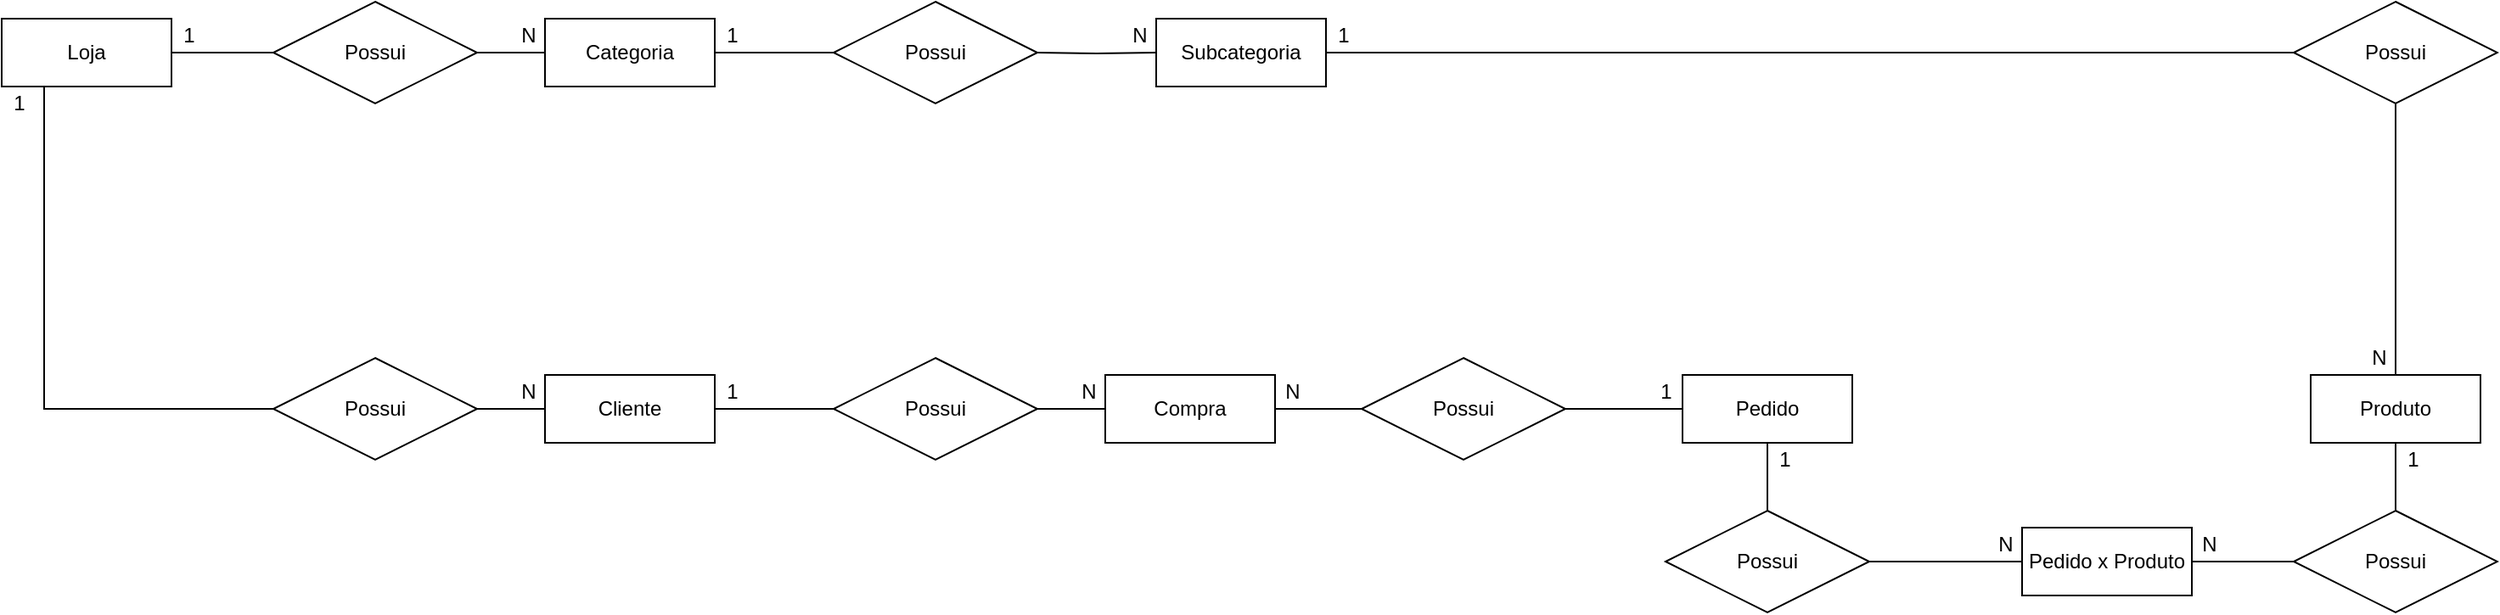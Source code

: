 <mxfile version="14.9.4" type="device"><diagram id="JZJcIjQvNCLj_idqZAKk" name="MER"><mxGraphModel dx="1108" dy="450" grid="1" gridSize="10" guides="1" tooltips="1" connect="1" arrows="1" fold="1" page="1" pageScale="1" pageWidth="827" pageHeight="1169" math="0" shadow="0"><root><mxCell id="0"/><mxCell id="1" parent="0"/><mxCell id="i6RQh2e0YbFXBPN1erNo-1" value="Loja" style="whiteSpace=wrap;html=1;align=center;" parent="1" vertex="1"><mxGeometry x="320" y="200" width="100" height="40" as="geometry"/></mxCell><mxCell id="i6RQh2e0YbFXBPN1erNo-5" value="" style="edgeStyle=orthogonalEdgeStyle;rounded=0;orthogonalLoop=1;jettySize=auto;html=1;endArrow=none;endFill=0;" parent="1" source="i6RQh2e0YbFXBPN1erNo-2" target="i6RQh2e0YbFXBPN1erNo-3" edge="1"><mxGeometry relative="1" as="geometry"/></mxCell><mxCell id="i6RQh2e0YbFXBPN1erNo-29" value="" style="edgeStyle=orthogonalEdgeStyle;rounded=0;orthogonalLoop=1;jettySize=auto;html=1;endArrow=none;endFill=0;" parent="1" source="i6RQh2e0YbFXBPN1erNo-2" target="i6RQh2e0YbFXBPN1erNo-3" edge="1"><mxGeometry relative="1" as="geometry"/></mxCell><mxCell id="i6RQh2e0YbFXBPN1erNo-2" value="Categoria" style="whiteSpace=wrap;html=1;align=center;" parent="1" vertex="1"><mxGeometry x="640" y="200" width="100" height="40" as="geometry"/></mxCell><mxCell id="i6RQh2e0YbFXBPN1erNo-4" value="" style="edgeStyle=orthogonalEdgeStyle;rounded=0;orthogonalLoop=1;jettySize=auto;html=1;endArrow=none;endFill=0;" parent="1" source="i6RQh2e0YbFXBPN1erNo-3" target="i6RQh2e0YbFXBPN1erNo-1" edge="1"><mxGeometry relative="1" as="geometry"/></mxCell><mxCell id="i6RQh2e0YbFXBPN1erNo-3" value="Possui" style="shape=rhombus;perimeter=rhombusPerimeter;whiteSpace=wrap;html=1;align=center;" parent="1" vertex="1"><mxGeometry x="480" y="190" width="120" height="60" as="geometry"/></mxCell><mxCell id="i6RQh2e0YbFXBPN1erNo-6" value="1" style="text;html=1;align=center;verticalAlign=middle;resizable=0;points=[];autosize=1;strokeColor=none;" parent="1" vertex="1"><mxGeometry x="420" y="200" width="20" height="20" as="geometry"/></mxCell><mxCell id="i6RQh2e0YbFXBPN1erNo-7" value="N" style="text;html=1;align=center;verticalAlign=middle;resizable=0;points=[];autosize=1;strokeColor=none;" parent="1" vertex="1"><mxGeometry x="620" y="200" width="20" height="20" as="geometry"/></mxCell><mxCell id="i6RQh2e0YbFXBPN1erNo-16" style="edgeStyle=orthogonalEdgeStyle;rounded=0;orthogonalLoop=1;jettySize=auto;html=1;entryX=0.25;entryY=1;entryDx=0;entryDy=0;endArrow=none;endFill=0;" parent="1" source="i6RQh2e0YbFXBPN1erNo-15" target="i6RQh2e0YbFXBPN1erNo-1" edge="1"><mxGeometry relative="1" as="geometry"/></mxCell><mxCell id="i6RQh2e0YbFXBPN1erNo-15" value="Possui" style="shape=rhombus;perimeter=rhombusPerimeter;whiteSpace=wrap;html=1;align=center;" parent="1" vertex="1"><mxGeometry x="480" y="400" width="120" height="60" as="geometry"/></mxCell><mxCell id="i6RQh2e0YbFXBPN1erNo-17" value="1" style="text;html=1;align=center;verticalAlign=middle;resizable=0;points=[];autosize=1;strokeColor=none;" parent="1" vertex="1"><mxGeometry x="320" y="240" width="20" height="20" as="geometry"/></mxCell><mxCell id="i6RQh2e0YbFXBPN1erNo-19" value="" style="edgeStyle=orthogonalEdgeStyle;rounded=0;orthogonalLoop=1;jettySize=auto;html=1;endArrow=none;endFill=0;" parent="1" source="i6RQh2e0YbFXBPN1erNo-18" target="i6RQh2e0YbFXBPN1erNo-15" edge="1"><mxGeometry relative="1" as="geometry"/></mxCell><mxCell id="i6RQh2e0YbFXBPN1erNo-18" value="Cliente" style="whiteSpace=wrap;html=1;align=center;" parent="1" vertex="1"><mxGeometry x="640" y="410" width="100" height="40" as="geometry"/></mxCell><mxCell id="i6RQh2e0YbFXBPN1erNo-20" value="N" style="text;html=1;align=center;verticalAlign=middle;resizable=0;points=[];autosize=1;strokeColor=none;" parent="1" vertex="1"><mxGeometry x="620" y="410" width="20" height="20" as="geometry"/></mxCell><mxCell id="i6RQh2e0YbFXBPN1erNo-27" value="" style="edgeStyle=orthogonalEdgeStyle;rounded=0;orthogonalLoop=1;jettySize=auto;html=1;endArrow=none;endFill=0;" parent="1" source="i6RQh2e0YbFXBPN1erNo-21" target="i6RQh2e0YbFXBPN1erNo-23" edge="1"><mxGeometry relative="1" as="geometry"/></mxCell><mxCell id="i6RQh2e0YbFXBPN1erNo-21" value="Compra" style="whiteSpace=wrap;html=1;align=center;" parent="1" vertex="1"><mxGeometry x="970" y="410" width="100" height="40" as="geometry"/></mxCell><mxCell id="i6RQh2e0YbFXBPN1erNo-25" value="" style="edgeStyle=orthogonalEdgeStyle;rounded=0;orthogonalLoop=1;jettySize=auto;html=1;endArrow=none;endFill=0;" parent="1" source="i6RQh2e0YbFXBPN1erNo-22" target="i6RQh2e0YbFXBPN1erNo-24" edge="1"><mxGeometry relative="1" as="geometry"/></mxCell><mxCell id="i6RQh2e0YbFXBPN1erNo-22" value="Pedido" style="whiteSpace=wrap;html=1;align=center;" parent="1" vertex="1"><mxGeometry x="1310" y="410" width="100" height="40" as="geometry"/></mxCell><mxCell id="i6RQh2e0YbFXBPN1erNo-28" value="" style="edgeStyle=orthogonalEdgeStyle;rounded=0;orthogonalLoop=1;jettySize=auto;html=1;endArrow=none;endFill=0;" parent="1" source="i6RQh2e0YbFXBPN1erNo-23" target="i6RQh2e0YbFXBPN1erNo-18" edge="1"><mxGeometry relative="1" as="geometry"/></mxCell><mxCell id="i6RQh2e0YbFXBPN1erNo-23" value="Possui" style="shape=rhombus;perimeter=rhombusPerimeter;whiteSpace=wrap;html=1;align=center;" parent="1" vertex="1"><mxGeometry x="810" y="400" width="120" height="60" as="geometry"/></mxCell><mxCell id="i6RQh2e0YbFXBPN1erNo-26" value="" style="edgeStyle=orthogonalEdgeStyle;rounded=0;orthogonalLoop=1;jettySize=auto;html=1;endArrow=none;endFill=0;" parent="1" source="i6RQh2e0YbFXBPN1erNo-24" target="i6RQh2e0YbFXBPN1erNo-21" edge="1"><mxGeometry relative="1" as="geometry"/></mxCell><mxCell id="i6RQh2e0YbFXBPN1erNo-24" value="Possui" style="shape=rhombus;perimeter=rhombusPerimeter;whiteSpace=wrap;html=1;align=center;" parent="1" vertex="1"><mxGeometry x="1121" y="400" width="120" height="60" as="geometry"/></mxCell><mxCell id="i6RQh2e0YbFXBPN1erNo-30" value="N" style="text;html=1;align=center;verticalAlign=middle;resizable=0;points=[];autosize=1;strokeColor=none;" parent="1" vertex="1"><mxGeometry x="950" y="410" width="20" height="20" as="geometry"/></mxCell><mxCell id="i6RQh2e0YbFXBPN1erNo-31" value="N" style="text;html=1;align=center;verticalAlign=middle;resizable=0;points=[];autosize=1;strokeColor=none;" parent="1" vertex="1"><mxGeometry x="1070" y="410" width="20" height="20" as="geometry"/></mxCell><mxCell id="i6RQh2e0YbFXBPN1erNo-32" value="1" style="text;html=1;align=center;verticalAlign=middle;resizable=0;points=[];autosize=1;strokeColor=none;" parent="1" vertex="1"><mxGeometry x="1290" y="410" width="20" height="20" as="geometry"/></mxCell><mxCell id="i6RQh2e0YbFXBPN1erNo-33" value="1" style="text;html=1;align=center;verticalAlign=middle;resizable=0;points=[];autosize=1;strokeColor=none;" parent="1" vertex="1"><mxGeometry x="740" y="410" width="20" height="20" as="geometry"/></mxCell><mxCell id="i6RQh2e0YbFXBPN1erNo-35" value="" style="edgeStyle=orthogonalEdgeStyle;rounded=0;orthogonalLoop=1;jettySize=auto;html=1;endArrow=none;endFill=0;" parent="1" source="i6RQh2e0YbFXBPN1erNo-34" target="i6RQh2e0YbFXBPN1erNo-2" edge="1"><mxGeometry relative="1" as="geometry"/></mxCell><mxCell id="i6RQh2e0YbFXBPN1erNo-34" value="Possui" style="shape=rhombus;perimeter=rhombusPerimeter;whiteSpace=wrap;html=1;align=center;" parent="1" vertex="1"><mxGeometry x="810" y="190" width="120" height="60" as="geometry"/></mxCell><mxCell id="i6RQh2e0YbFXBPN1erNo-37" value="" style="edgeStyle=orthogonalEdgeStyle;rounded=0;orthogonalLoop=1;jettySize=auto;html=1;endArrow=none;endFill=0;" parent="1" target="i6RQh2e0YbFXBPN1erNo-34" edge="1"><mxGeometry relative="1" as="geometry"><mxPoint x="1000" y="220" as="sourcePoint"/></mxGeometry></mxCell><mxCell id="H-EkrOcDCOM5C7uZGUNk-2" value="" style="edgeStyle=orthogonalEdgeStyle;rounded=0;orthogonalLoop=1;jettySize=auto;html=1;endArrow=none;endFill=0;" edge="1" parent="1" source="i6RQh2e0YbFXBPN1erNo-41" target="H-EkrOcDCOM5C7uZGUNk-1"><mxGeometry relative="1" as="geometry"/></mxCell><mxCell id="i6RQh2e0YbFXBPN1erNo-41" value="Subcategoria" style="whiteSpace=wrap;html=1;align=center;" parent="1" vertex="1"><mxGeometry x="1000" y="200" width="100" height="40" as="geometry"/></mxCell><mxCell id="i6RQh2e0YbFXBPN1erNo-42" value="N" style="text;html=1;align=center;verticalAlign=middle;resizable=0;points=[];autosize=1;strokeColor=none;" parent="1" vertex="1"><mxGeometry x="980" y="200" width="20" height="20" as="geometry"/></mxCell><mxCell id="i6RQh2e0YbFXBPN1erNo-45" value="1" style="text;html=1;align=center;verticalAlign=middle;resizable=0;points=[];autosize=1;strokeColor=none;" parent="1" vertex="1"><mxGeometry x="740" y="200" width="20" height="20" as="geometry"/></mxCell><mxCell id="i6RQh2e0YbFXBPN1erNo-73" value="" style="edgeStyle=orthogonalEdgeStyle;rounded=0;orthogonalLoop=1;jettySize=auto;html=1;endArrow=none;endFill=0;" parent="1" source="i6RQh2e0YbFXBPN1erNo-58" target="i6RQh2e0YbFXBPN1erNo-71" edge="1"><mxGeometry relative="1" as="geometry"/></mxCell><mxCell id="i6RQh2e0YbFXBPN1erNo-58" value="Produto" style="whiteSpace=wrap;html=1;align=center;" parent="1" vertex="1"><mxGeometry x="1680" y="410" width="100" height="40" as="geometry"/></mxCell><mxCell id="i6RQh2e0YbFXBPN1erNo-60" value="" style="edgeStyle=orthogonalEdgeStyle;rounded=0;orthogonalLoop=1;jettySize=auto;html=1;endArrow=none;endFill=0;" parent="1" target="i6RQh2e0YbFXBPN1erNo-55" edge="1"><mxGeometry relative="1" as="geometry"><mxPoint x="1730" y="290" as="sourcePoint"/></mxGeometry></mxCell><mxCell id="i6RQh2e0YbFXBPN1erNo-69" value="" style="edgeStyle=orthogonalEdgeStyle;rounded=0;orthogonalLoop=1;jettySize=auto;html=1;endArrow=none;endFill=0;" parent="1" source="i6RQh2e0YbFXBPN1erNo-66" target="i6RQh2e0YbFXBPN1erNo-22" edge="1"><mxGeometry relative="1" as="geometry"/></mxCell><mxCell id="i6RQh2e0YbFXBPN1erNo-66" value="Possui" style="shape=rhombus;perimeter=rhombusPerimeter;whiteSpace=wrap;html=1;align=center;" parent="1" vertex="1"><mxGeometry x="1300" y="490" width="120" height="60" as="geometry"/></mxCell><mxCell id="i6RQh2e0YbFXBPN1erNo-67" value="N" style="text;html=1;align=center;verticalAlign=middle;resizable=0;points=[];autosize=1;strokeColor=none;" parent="1" vertex="1"><mxGeometry x="1610" y="500" width="20" height="20" as="geometry"/></mxCell><mxCell id="i6RQh2e0YbFXBPN1erNo-70" value="" style="edgeStyle=orthogonalEdgeStyle;rounded=0;orthogonalLoop=1;jettySize=auto;html=1;endArrow=none;endFill=0;" parent="1" source="i6RQh2e0YbFXBPN1erNo-68" target="i6RQh2e0YbFXBPN1erNo-66" edge="1"><mxGeometry relative="1" as="geometry"/></mxCell><mxCell id="i6RQh2e0YbFXBPN1erNo-74" value="" style="edgeStyle=orthogonalEdgeStyle;rounded=0;orthogonalLoop=1;jettySize=auto;html=1;endArrow=none;endFill=0;" parent="1" source="i6RQh2e0YbFXBPN1erNo-68" target="i6RQh2e0YbFXBPN1erNo-71" edge="1"><mxGeometry relative="1" as="geometry"/></mxCell><mxCell id="i6RQh2e0YbFXBPN1erNo-68" value="Pedido x Produto" style="whiteSpace=wrap;html=1;align=center;" parent="1" vertex="1"><mxGeometry x="1510" y="500" width="100" height="40" as="geometry"/></mxCell><mxCell id="i6RQh2e0YbFXBPN1erNo-71" value="Possui" style="shape=rhombus;perimeter=rhombusPerimeter;whiteSpace=wrap;html=1;align=center;" parent="1" vertex="1"><mxGeometry x="1670" y="490" width="120" height="60" as="geometry"/></mxCell><mxCell id="i6RQh2e0YbFXBPN1erNo-75" value="N" style="text;html=1;align=center;verticalAlign=middle;resizable=0;points=[];autosize=1;strokeColor=none;" parent="1" vertex="1"><mxGeometry x="1490" y="500" width="20" height="20" as="geometry"/></mxCell><mxCell id="i6RQh2e0YbFXBPN1erNo-76" value="1" style="text;html=1;align=center;verticalAlign=middle;resizable=0;points=[];autosize=1;strokeColor=none;" parent="1" vertex="1"><mxGeometry x="1360" y="450" width="20" height="20" as="geometry"/></mxCell><mxCell id="i6RQh2e0YbFXBPN1erNo-77" value="1" style="text;html=1;align=center;verticalAlign=middle;resizable=0;points=[];autosize=1;strokeColor=none;" parent="1" vertex="1"><mxGeometry x="1730" y="450" width="20" height="20" as="geometry"/></mxCell><mxCell id="H-EkrOcDCOM5C7uZGUNk-4" style="edgeStyle=orthogonalEdgeStyle;rounded=0;orthogonalLoop=1;jettySize=auto;html=1;entryX=0.5;entryY=0;entryDx=0;entryDy=0;endArrow=none;endFill=0;" edge="1" parent="1" source="H-EkrOcDCOM5C7uZGUNk-1" target="i6RQh2e0YbFXBPN1erNo-58"><mxGeometry relative="1" as="geometry"/></mxCell><mxCell id="H-EkrOcDCOM5C7uZGUNk-1" value="Possui" style="shape=rhombus;perimeter=rhombusPerimeter;whiteSpace=wrap;html=1;align=center;" vertex="1" parent="1"><mxGeometry x="1670" y="190" width="120" height="60" as="geometry"/></mxCell><mxCell id="H-EkrOcDCOM5C7uZGUNk-5" value="1" style="text;html=1;align=center;verticalAlign=middle;resizable=0;points=[];autosize=1;strokeColor=none;" vertex="1" parent="1"><mxGeometry x="1100" y="200" width="20" height="20" as="geometry"/></mxCell><mxCell id="H-EkrOcDCOM5C7uZGUNk-6" value="N" style="text;html=1;align=center;verticalAlign=middle;resizable=0;points=[];autosize=1;strokeColor=none;" vertex="1" parent="1"><mxGeometry x="1710" y="390" width="20" height="20" as="geometry"/></mxCell></root></mxGraphModel></diagram></mxfile>